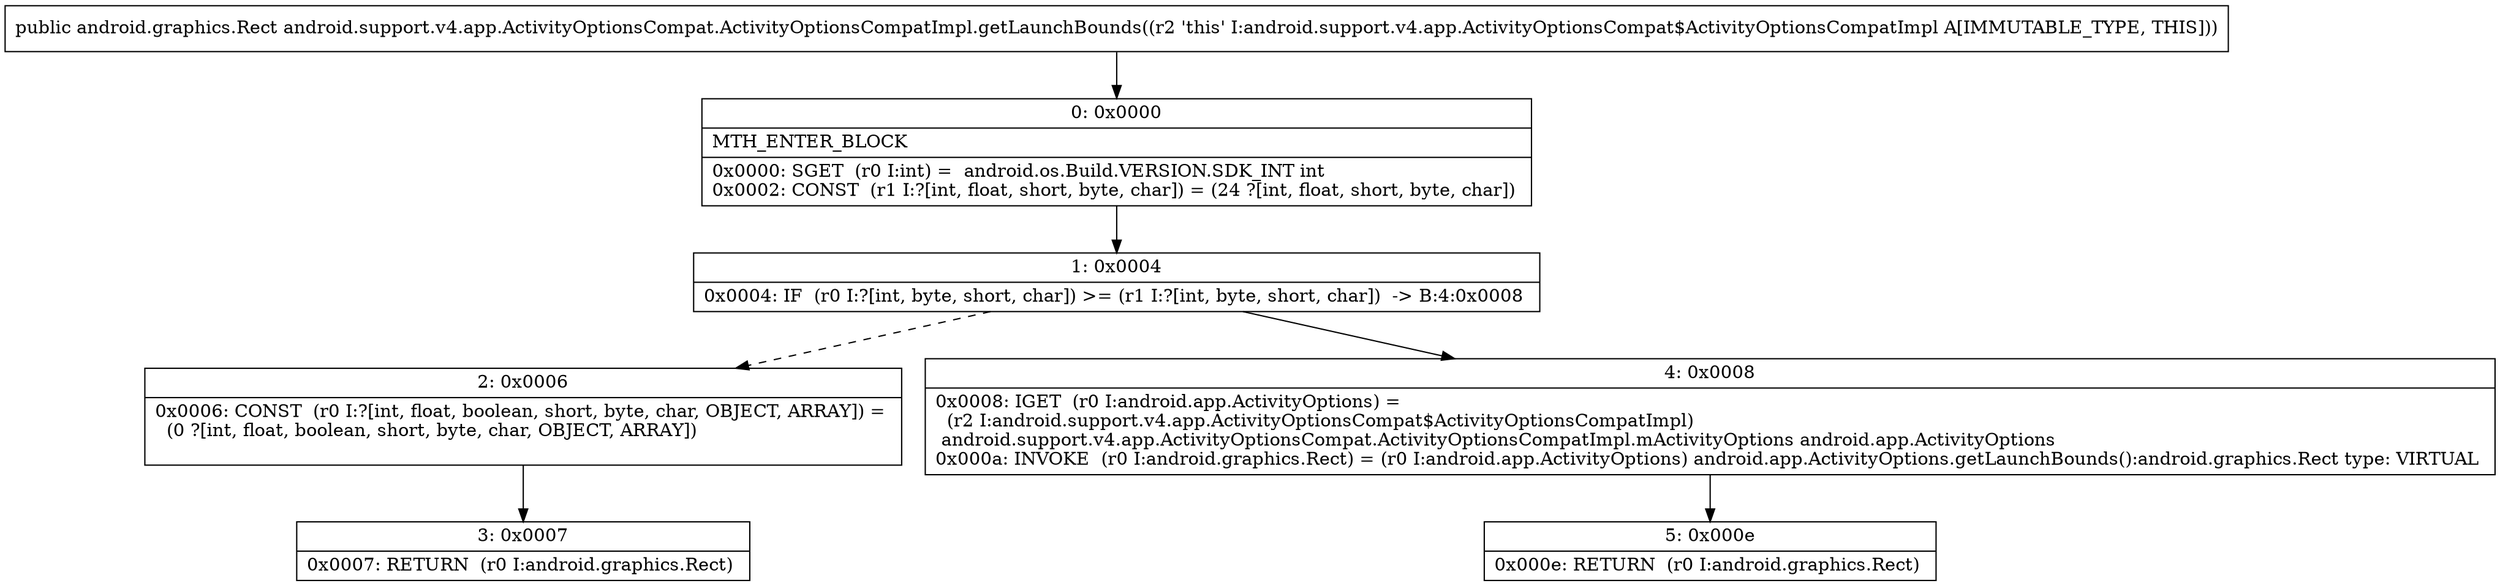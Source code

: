 digraph "CFG forandroid.support.v4.app.ActivityOptionsCompat.ActivityOptionsCompatImpl.getLaunchBounds()Landroid\/graphics\/Rect;" {
Node_0 [shape=record,label="{0\:\ 0x0000|MTH_ENTER_BLOCK\l|0x0000: SGET  (r0 I:int) =  android.os.Build.VERSION.SDK_INT int \l0x0002: CONST  (r1 I:?[int, float, short, byte, char]) = (24 ?[int, float, short, byte, char]) \l}"];
Node_1 [shape=record,label="{1\:\ 0x0004|0x0004: IF  (r0 I:?[int, byte, short, char]) \>= (r1 I:?[int, byte, short, char])  \-\> B:4:0x0008 \l}"];
Node_2 [shape=record,label="{2\:\ 0x0006|0x0006: CONST  (r0 I:?[int, float, boolean, short, byte, char, OBJECT, ARRAY]) = \l  (0 ?[int, float, boolean, short, byte, char, OBJECT, ARRAY])\l \l}"];
Node_3 [shape=record,label="{3\:\ 0x0007|0x0007: RETURN  (r0 I:android.graphics.Rect) \l}"];
Node_4 [shape=record,label="{4\:\ 0x0008|0x0008: IGET  (r0 I:android.app.ActivityOptions) = \l  (r2 I:android.support.v4.app.ActivityOptionsCompat$ActivityOptionsCompatImpl)\l android.support.v4.app.ActivityOptionsCompat.ActivityOptionsCompatImpl.mActivityOptions android.app.ActivityOptions \l0x000a: INVOKE  (r0 I:android.graphics.Rect) = (r0 I:android.app.ActivityOptions) android.app.ActivityOptions.getLaunchBounds():android.graphics.Rect type: VIRTUAL \l}"];
Node_5 [shape=record,label="{5\:\ 0x000e|0x000e: RETURN  (r0 I:android.graphics.Rect) \l}"];
MethodNode[shape=record,label="{public android.graphics.Rect android.support.v4.app.ActivityOptionsCompat.ActivityOptionsCompatImpl.getLaunchBounds((r2 'this' I:android.support.v4.app.ActivityOptionsCompat$ActivityOptionsCompatImpl A[IMMUTABLE_TYPE, THIS])) }"];
MethodNode -> Node_0;
Node_0 -> Node_1;
Node_1 -> Node_2[style=dashed];
Node_1 -> Node_4;
Node_2 -> Node_3;
Node_4 -> Node_5;
}

